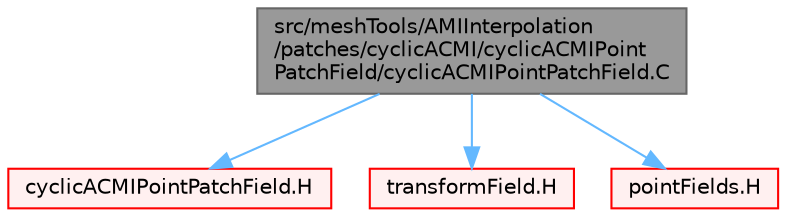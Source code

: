 digraph "src/meshTools/AMIInterpolation/patches/cyclicACMI/cyclicACMIPointPatchField/cyclicACMIPointPatchField.C"
{
 // LATEX_PDF_SIZE
  bgcolor="transparent";
  edge [fontname=Helvetica,fontsize=10,labelfontname=Helvetica,labelfontsize=10];
  node [fontname=Helvetica,fontsize=10,shape=box,height=0.2,width=0.4];
  Node1 [id="Node000001",label="src/meshTools/AMIInterpolation\l/patches/cyclicACMI/cyclicACMIPoint\lPatchField/cyclicACMIPointPatchField.C",height=0.2,width=0.4,color="gray40", fillcolor="grey60", style="filled", fontcolor="black",tooltip=" "];
  Node1 -> Node2 [id="edge1_Node000001_Node000002",color="steelblue1",style="solid",tooltip=" "];
  Node2 [id="Node000002",label="cyclicACMIPointPatchField.H",height=0.2,width=0.4,color="red", fillcolor="#FFF0F0", style="filled",URL="$cyclicACMIPointPatchField_8H.html",tooltip=" "];
  Node1 -> Node354 [id="edge2_Node000001_Node000354",color="steelblue1",style="solid",tooltip=" "];
  Node354 [id="Node000354",label="transformField.H",height=0.2,width=0.4,color="red", fillcolor="#FFF0F0", style="filled",URL="$transformField_8H.html",tooltip="Spatial transformation functions for primitive fields."];
  Node1 -> Node368 [id="edge3_Node000001_Node000368",color="steelblue1",style="solid",tooltip=" "];
  Node368 [id="Node000368",label="pointFields.H",height=0.2,width=0.4,color="red", fillcolor="#FFF0F0", style="filled",URL="$pointFields_8H.html",tooltip=" "];
}
